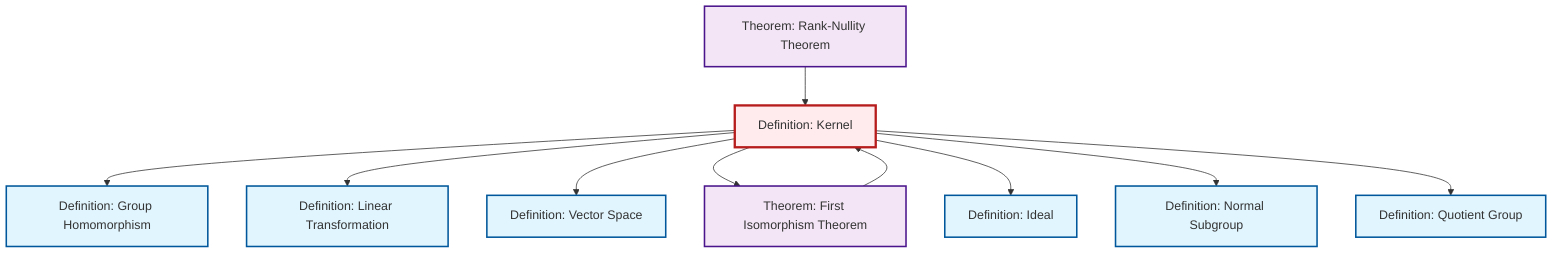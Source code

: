 graph TD
    classDef definition fill:#e1f5fe,stroke:#01579b,stroke-width:2px
    classDef theorem fill:#f3e5f5,stroke:#4a148c,stroke-width:2px
    classDef axiom fill:#fff3e0,stroke:#e65100,stroke-width:2px
    classDef example fill:#e8f5e9,stroke:#1b5e20,stroke-width:2px
    classDef current fill:#ffebee,stroke:#b71c1c,stroke-width:3px
    def-quotient-group["Definition: Quotient Group"]:::definition
    def-vector-space["Definition: Vector Space"]:::definition
    thm-rank-nullity["Theorem: Rank-Nullity Theorem"]:::theorem
    def-kernel["Definition: Kernel"]:::definition
    def-ideal["Definition: Ideal"]:::definition
    def-linear-transformation["Definition: Linear Transformation"]:::definition
    def-normal-subgroup["Definition: Normal Subgroup"]:::definition
    def-homomorphism["Definition: Group Homomorphism"]:::definition
    thm-first-isomorphism["Theorem: First Isomorphism Theorem"]:::theorem
    def-kernel --> def-homomorphism
    def-kernel --> def-linear-transformation
    thm-rank-nullity --> def-kernel
    def-kernel --> def-vector-space
    def-kernel --> thm-first-isomorphism
    thm-first-isomorphism --> def-kernel
    def-kernel --> def-ideal
    def-kernel --> def-normal-subgroup
    def-kernel --> def-quotient-group
    class def-kernel current